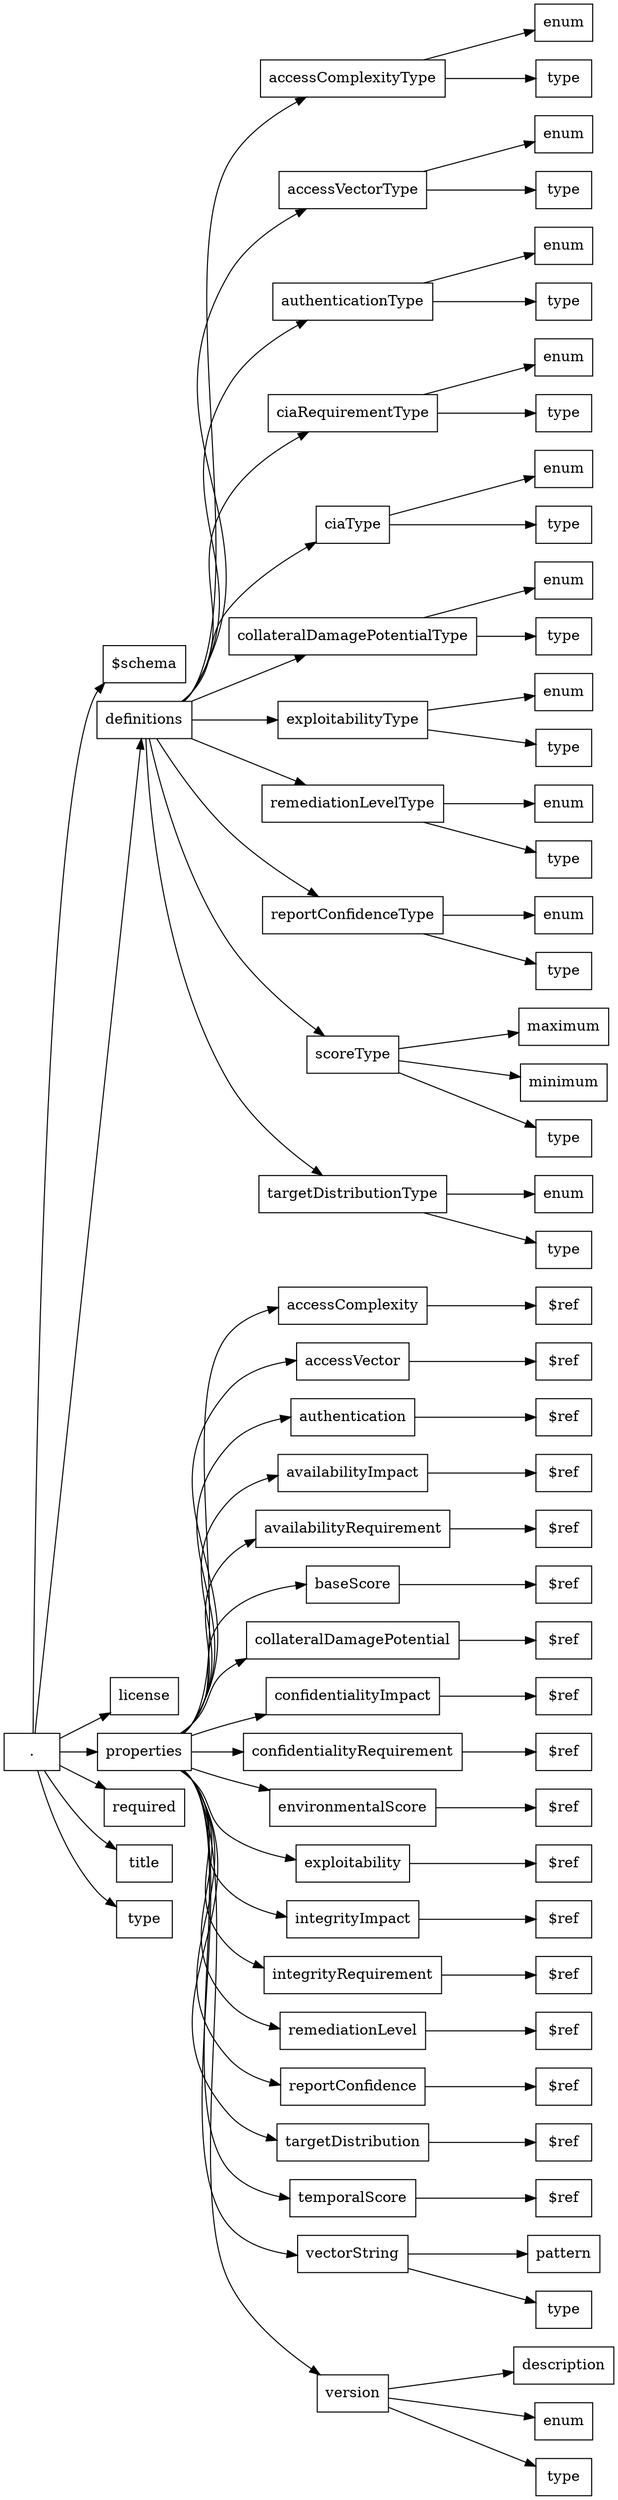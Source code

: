digraph G {
    node [shape=box];
    edge [dir=forward];
    rankdir=LR;

    "372c634e-f49e-4452-af5c-027a2c256d56" [label="."];
    "$schema" [label="$schema"];
    "definitions" [label="definitions"];
    "definitions.accessComplexityType" [label="accessComplexityType"];
    "definitions.accessComplexityType.enum" [label="enum"];
    "definitions.accessComplexityType.type" [label="type"];
    "definitions.accessVectorType" [label="accessVectorType"];
    "definitions.accessVectorType.enum" [label="enum"];
    "definitions.accessVectorType.type" [label="type"];
    "definitions.authenticationType" [label="authenticationType"];
    "definitions.authenticationType.enum" [label="enum"];
    "definitions.authenticationType.type" [label="type"];
    "definitions.ciaRequirementType" [label="ciaRequirementType"];
    "definitions.ciaRequirementType.enum" [label="enum"];
    "definitions.ciaRequirementType.type" [label="type"];
    "definitions.ciaType" [label="ciaType"];
    "definitions.ciaType.enum" [label="enum"];
    "definitions.ciaType.type" [label="type"];
    "definitions.collateralDamagePotentialType" [label="collateralDamagePotentialType"];
    "definitions.collateralDamagePotentialType.enum" [label="enum"];
    "definitions.collateralDamagePotentialType.type" [label="type"];
    "definitions.exploitabilityType" [label="exploitabilityType"];
    "definitions.exploitabilityType.enum" [label="enum"];
    "definitions.exploitabilityType.type" [label="type"];
    "definitions.remediationLevelType" [label="remediationLevelType"];
    "definitions.remediationLevelType.enum" [label="enum"];
    "definitions.remediationLevelType.type" [label="type"];
    "definitions.reportConfidenceType" [label="reportConfidenceType"];
    "definitions.reportConfidenceType.enum" [label="enum"];
    "definitions.reportConfidenceType.type" [label="type"];
    "definitions.scoreType" [label="scoreType"];
    "definitions.scoreType.maximum" [label="maximum"];
    "definitions.scoreType.minimum" [label="minimum"];
    "definitions.scoreType.type" [label="type"];
    "definitions.targetDistributionType" [label="targetDistributionType"];
    "definitions.targetDistributionType.enum" [label="enum"];
    "definitions.targetDistributionType.type" [label="type"];
    "license" [label="license"];
    "properties" [label="properties"];
    "properties.accessComplexity" [label="accessComplexity"];
    "properties.accessComplexity.$ref" [label="$ref"];
    "properties.accessVector" [label="accessVector"];
    "properties.accessVector.$ref" [label="$ref"];
    "properties.authentication" [label="authentication"];
    "properties.authentication.$ref" [label="$ref"];
    "properties.availabilityImpact" [label="availabilityImpact"];
    "properties.availabilityImpact.$ref" [label="$ref"];
    "properties.availabilityRequirement" [label="availabilityRequirement"];
    "properties.availabilityRequirement.$ref" [label="$ref"];
    "properties.baseScore" [label="baseScore"];
    "properties.baseScore.$ref" [label="$ref"];
    "properties.collateralDamagePotential" [label="collateralDamagePotential"];
    "properties.collateralDamagePotential.$ref" [label="$ref"];
    "properties.confidentialityImpact" [label="confidentialityImpact"];
    "properties.confidentialityImpact.$ref" [label="$ref"];
    "properties.confidentialityRequirement" [label="confidentialityRequirement"];
    "properties.confidentialityRequirement.$ref" [label="$ref"];
    "properties.environmentalScore" [label="environmentalScore"];
    "properties.environmentalScore.$ref" [label="$ref"];
    "properties.exploitability" [label="exploitability"];
    "properties.exploitability.$ref" [label="$ref"];
    "properties.integrityImpact" [label="integrityImpact"];
    "properties.integrityImpact.$ref" [label="$ref"];
    "properties.integrityRequirement" [label="integrityRequirement"];
    "properties.integrityRequirement.$ref" [label="$ref"];
    "properties.remediationLevel" [label="remediationLevel"];
    "properties.remediationLevel.$ref" [label="$ref"];
    "properties.reportConfidence" [label="reportConfidence"];
    "properties.reportConfidence.$ref" [label="$ref"];
    "properties.targetDistribution" [label="targetDistribution"];
    "properties.targetDistribution.$ref" [label="$ref"];
    "properties.temporalScore" [label="temporalScore"];
    "properties.temporalScore.$ref" [label="$ref"];
    "properties.vectorString" [label="vectorString"];
    "properties.vectorString.pattern" [label="pattern"];
    "properties.vectorString.type" [label="type"];
    "properties.version" [label="version"];
    "properties.version.description" [label="description"];
    "properties.version.enum" [label="enum"];
    "properties.version.type" [label="type"];
    "required" [label="required"];
    "title" [label="title"];
    "type" [label="type"];

    "372c634e-f49e-4452-af5c-027a2c256d56" -> "$schema";
    "372c634e-f49e-4452-af5c-027a2c256d56" -> "definitions";
    "372c634e-f49e-4452-af5c-027a2c256d56" -> "license";
    "372c634e-f49e-4452-af5c-027a2c256d56" -> "properties";
    "372c634e-f49e-4452-af5c-027a2c256d56" -> "required";
    "372c634e-f49e-4452-af5c-027a2c256d56" -> "title";
    "372c634e-f49e-4452-af5c-027a2c256d56" -> "type";

    "definitions" -> "definitions.accessComplexityType";
    "definitions" -> "definitions.accessVectorType";
    "definitions" -> "definitions.authenticationType";
    "definitions" -> "definitions.ciaRequirementType";
    "definitions" -> "definitions.ciaType";
    "definitions" -> "definitions.collateralDamagePotentialType";
    "definitions" -> "definitions.exploitabilityType";
    "definitions" -> "definitions.remediationLevelType";
    "definitions" -> "definitions.reportConfidenceType";
    "definitions" -> "definitions.scoreType";
    "definitions" -> "definitions.targetDistributionType";
    "definitions.accessComplexityType" -> "definitions.accessComplexityType.enum";
    "definitions.accessComplexityType" -> "definitions.accessComplexityType.type";
    "definitions.accessVectorType" -> "definitions.accessVectorType.enum";
    "definitions.accessVectorType" -> "definitions.accessVectorType.type";
    "definitions.authenticationType" -> "definitions.authenticationType.enum";
    "definitions.authenticationType" -> "definitions.authenticationType.type";
    "definitions.ciaRequirementType" -> "definitions.ciaRequirementType.enum";
    "definitions.ciaRequirementType" -> "definitions.ciaRequirementType.type";
    "definitions.ciaType" -> "definitions.ciaType.enum";
    "definitions.ciaType" -> "definitions.ciaType.type";
    "definitions.collateralDamagePotentialType" -> "definitions.collateralDamagePotentialType.enum";
    "definitions.collateralDamagePotentialType" -> "definitions.collateralDamagePotentialType.type";
    "definitions.exploitabilityType" -> "definitions.exploitabilityType.enum";
    "definitions.exploitabilityType" -> "definitions.exploitabilityType.type";
    "definitions.remediationLevelType" -> "definitions.remediationLevelType.enum";
    "definitions.remediationLevelType" -> "definitions.remediationLevelType.type";
    "definitions.reportConfidenceType" -> "definitions.reportConfidenceType.enum";
    "definitions.reportConfidenceType" -> "definitions.reportConfidenceType.type";
    "definitions.scoreType" -> "definitions.scoreType.maximum";
    "definitions.scoreType" -> "definitions.scoreType.minimum";
    "definitions.scoreType" -> "definitions.scoreType.type";
    "definitions.targetDistributionType" -> "definitions.targetDistributionType.enum";
    "definitions.targetDistributionType" -> "definitions.targetDistributionType.type";
    "properties" -> "properties.accessComplexity";
    "properties" -> "properties.accessVector";
    "properties" -> "properties.authentication";
    "properties" -> "properties.availabilityImpact";
    "properties" -> "properties.availabilityRequirement";
    "properties" -> "properties.baseScore";
    "properties" -> "properties.collateralDamagePotential";
    "properties" -> "properties.confidentialityImpact";
    "properties" -> "properties.confidentialityRequirement";
    "properties" -> "properties.environmentalScore";
    "properties" -> "properties.exploitability";
    "properties" -> "properties.integrityImpact";
    "properties" -> "properties.integrityRequirement";
    "properties" -> "properties.remediationLevel";
    "properties" -> "properties.reportConfidence";
    "properties" -> "properties.targetDistribution";
    "properties" -> "properties.temporalScore";
    "properties" -> "properties.vectorString";
    "properties" -> "properties.version";
    "properties.accessComplexity" -> "properties.accessComplexity.$ref";
    "properties.accessVector" -> "properties.accessVector.$ref";
    "properties.authentication" -> "properties.authentication.$ref";
    "properties.availabilityImpact" -> "properties.availabilityImpact.$ref";
    "properties.availabilityRequirement" -> "properties.availabilityRequirement.$ref";
    "properties.baseScore" -> "properties.baseScore.$ref";
    "properties.collateralDamagePotential" -> "properties.collateralDamagePotential.$ref";
    "properties.confidentialityImpact" -> "properties.confidentialityImpact.$ref";
    "properties.confidentialityRequirement" -> "properties.confidentialityRequirement.$ref";
    "properties.environmentalScore" -> "properties.environmentalScore.$ref";
    "properties.exploitability" -> "properties.exploitability.$ref";
    "properties.integrityImpact" -> "properties.integrityImpact.$ref";
    "properties.integrityRequirement" -> "properties.integrityRequirement.$ref";
    "properties.remediationLevel" -> "properties.remediationLevel.$ref";
    "properties.reportConfidence" -> "properties.reportConfidence.$ref";
    "properties.targetDistribution" -> "properties.targetDistribution.$ref";
    "properties.temporalScore" -> "properties.temporalScore.$ref";
    "properties.vectorString" -> "properties.vectorString.pattern";
    "properties.vectorString" -> "properties.vectorString.type";
    "properties.version" -> "properties.version.description";
    "properties.version" -> "properties.version.enum";
    "properties.version" -> "properties.version.type";
}